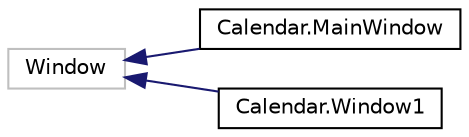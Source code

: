 digraph "Graphical Class Hierarchy"
{
 // LATEX_PDF_SIZE
  edge [fontname="Helvetica",fontsize="10",labelfontname="Helvetica",labelfontsize="10"];
  node [fontname="Helvetica",fontsize="10",shape=record];
  rankdir="LR";
  Node1 [label="Window",height=0.2,width=0.4,color="grey75", fillcolor="white", style="filled",tooltip=" "];
  Node1 -> Node0 [dir="back",color="midnightblue",fontsize="10",style="solid",fontname="Helvetica"];
  Node0 [label="Calendar.MainWindow",height=0.2,width=0.4,color="black", fillcolor="white", style="filled",URL="$classCalendar_1_1MainWindow.html",tooltip=" "];
  Node1 -> Node3 [dir="back",color="midnightblue",fontsize="10",style="solid",fontname="Helvetica"];
  Node3 [label="Calendar.Window1",height=0.2,width=0.4,color="black", fillcolor="white", style="filled",URL="$classCalendar_1_1Window1.html",tooltip=" "];
}
